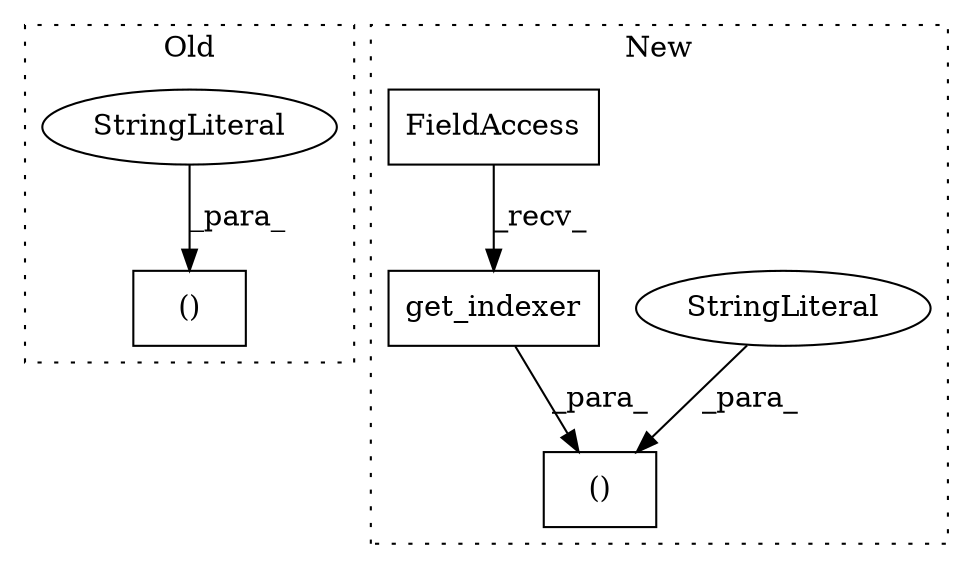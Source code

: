 digraph G {
subgraph cluster0 {
1 [label="()" a="106" s="3001" l="38" shape="box"];
5 [label="StringLiteral" a="45" s="3023" l="16" shape="ellipse"];
label = "Old";
style="dotted";
}
subgraph cluster1 {
2 [label="get_indexer" a="32" s="2697,2718" l="12,1" shape="box"];
3 [label="()" a="106" s="2681" l="67" shape="box"];
4 [label="StringLiteral" a="45" s="2732" l="16" shape="ellipse"];
6 [label="FieldAccess" a="22" s="2681" l="15" shape="box"];
label = "New";
style="dotted";
}
2 -> 3 [label="_para_"];
4 -> 3 [label="_para_"];
5 -> 1 [label="_para_"];
6 -> 2 [label="_recv_"];
}